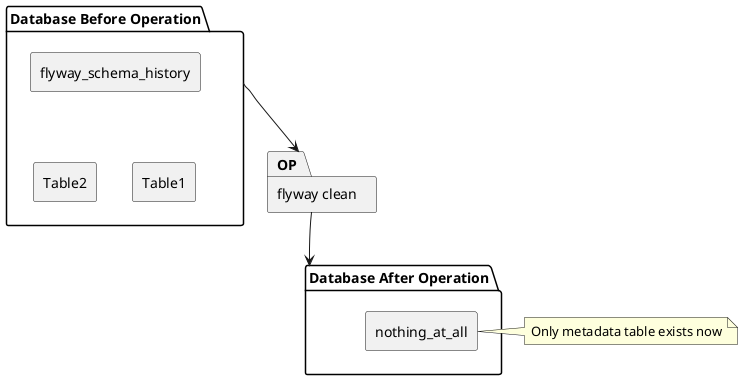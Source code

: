 @startuml

skinparam componentStyle rectangle

package "Database Before Operation" as DBO {
  [flyway_schema_history] as fsh_1
  [Table1] as table1_1
  [Table2] as table2_1
}

fsh_1 -[hidden]-> table1_1
table2_1 -[hidden]> table1_1

package "Database After Operation" as DAO {
  [nothing_at_all] as fsh_2
}

package "flyway clean" as OP {
}

table1_1 -[hidden]> OP 
OP -[hidden]-> DAO

DBO -> OP
OP -> DAO

note left of fsh_2: Only metadata table exists now

@enduml

